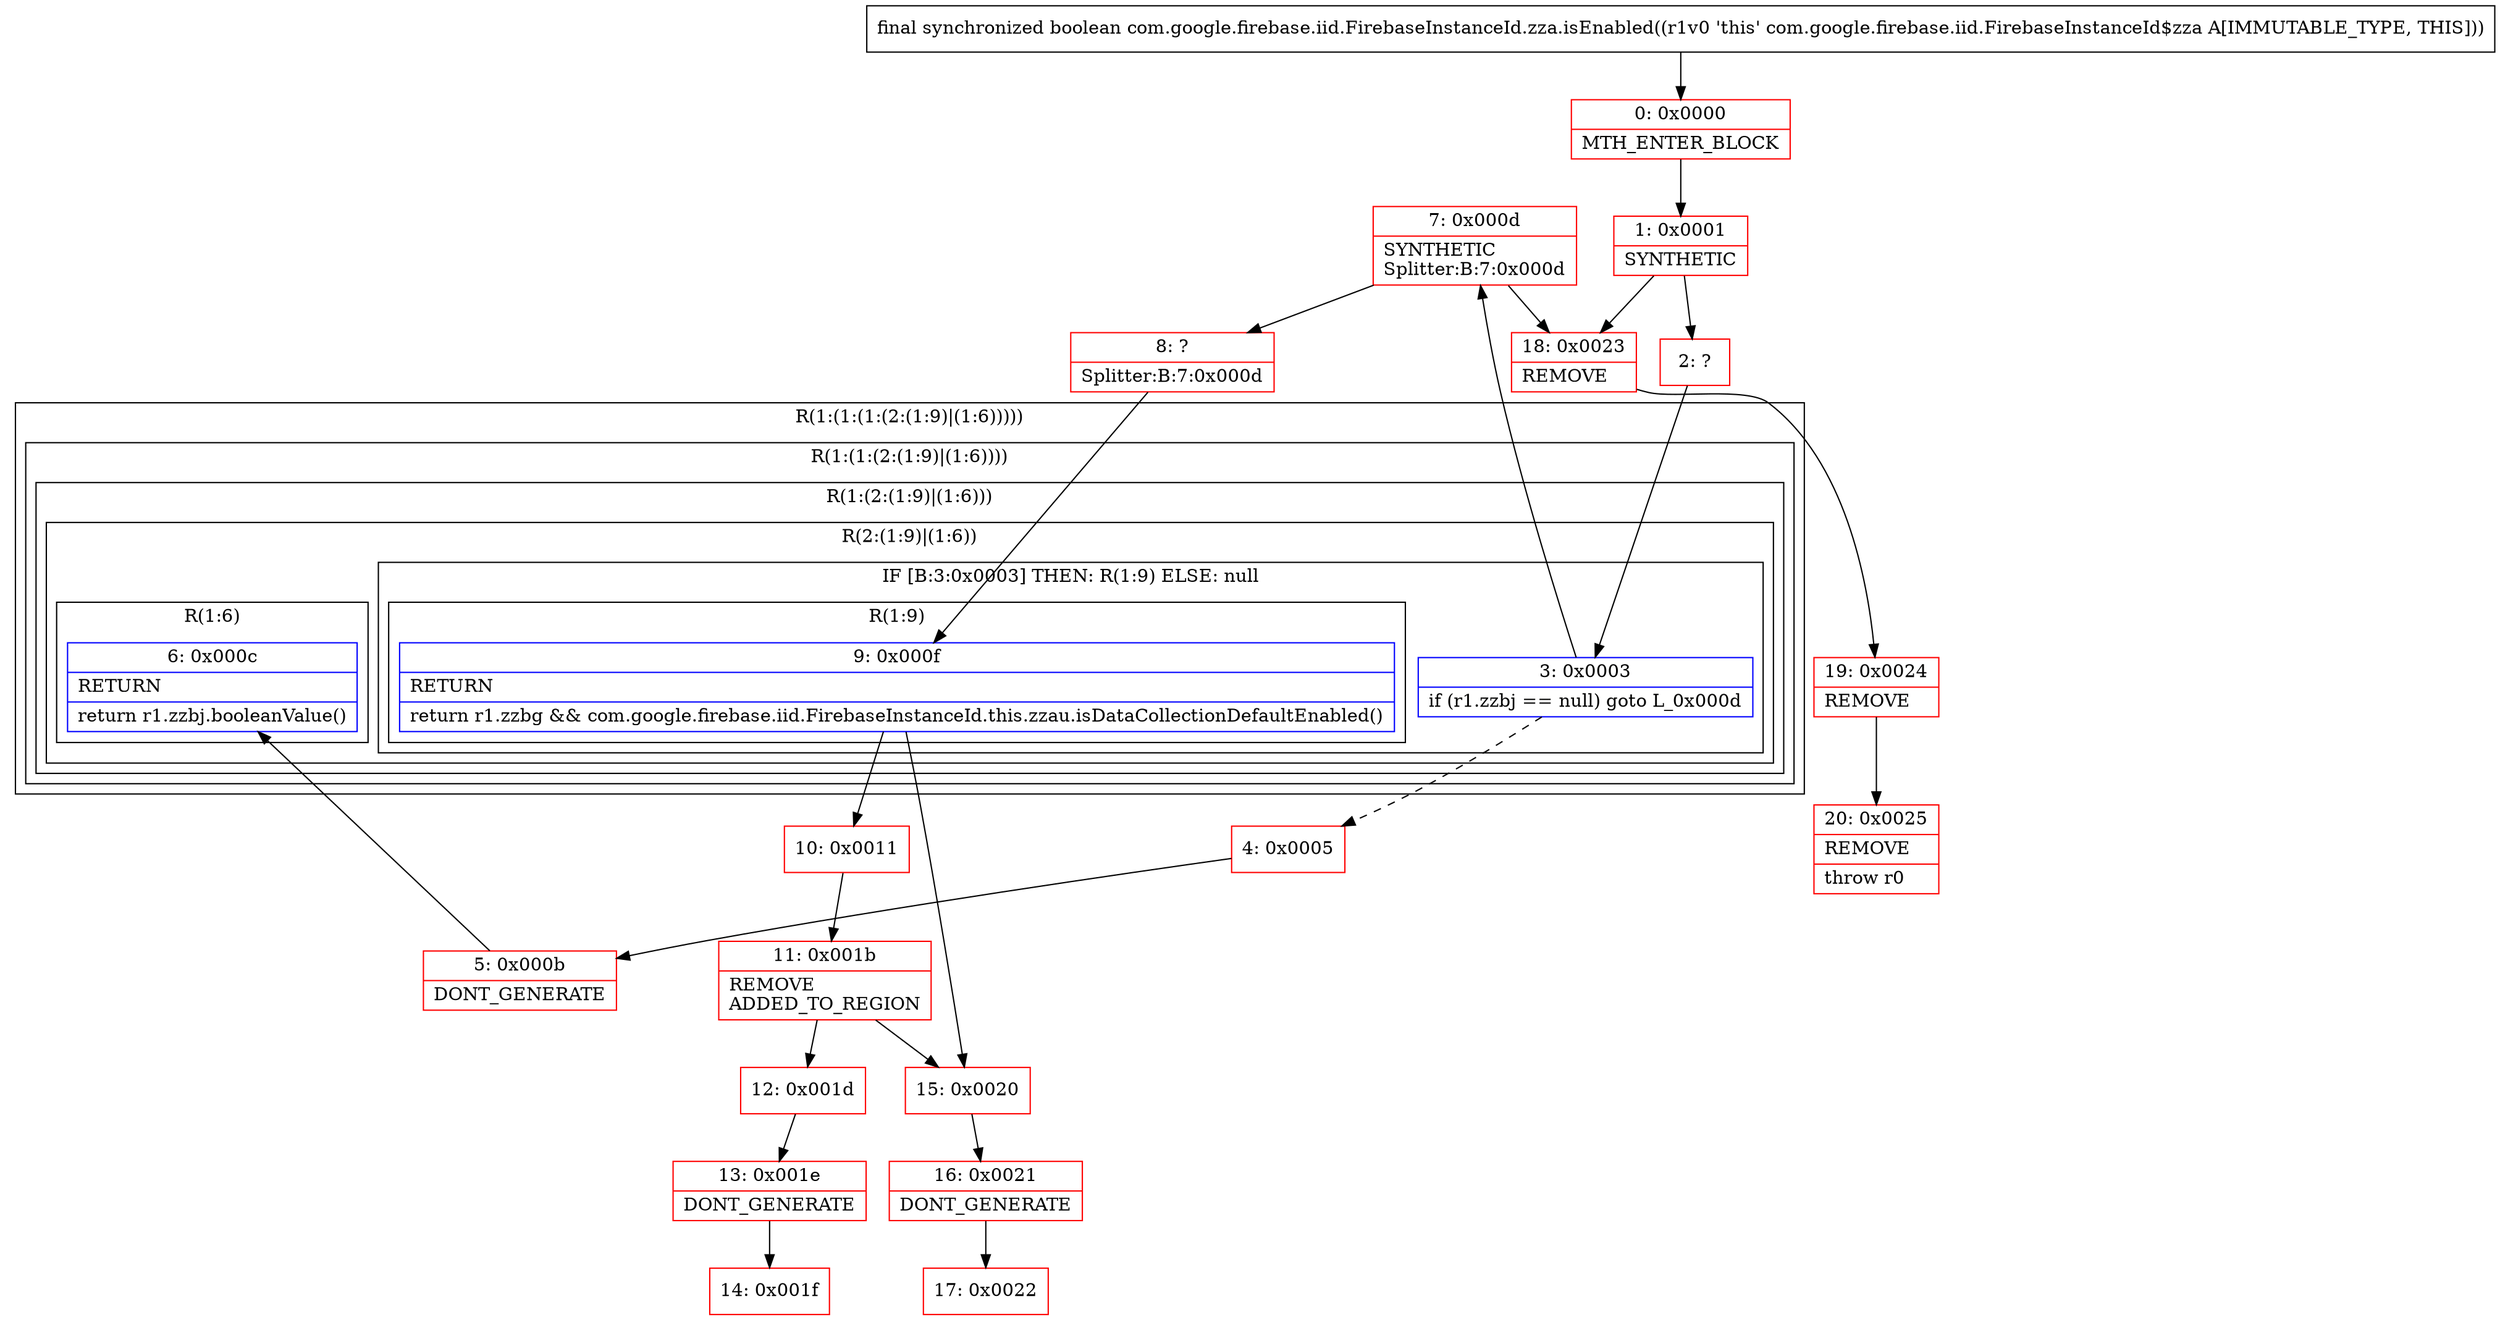 digraph "CFG forcom.google.firebase.iid.FirebaseInstanceId.zza.isEnabled()Z" {
subgraph cluster_Region_2127288753 {
label = "R(1:(1:(1:(2:(1:9)|(1:6)))))";
node [shape=record,color=blue];
subgraph cluster_Region_612522237 {
label = "R(1:(1:(2:(1:9)|(1:6))))";
node [shape=record,color=blue];
subgraph cluster_Region_2145744545 {
label = "R(1:(2:(1:9)|(1:6)))";
node [shape=record,color=blue];
subgraph cluster_Region_1210693021 {
label = "R(2:(1:9)|(1:6))";
node [shape=record,color=blue];
subgraph cluster_IfRegion_1754262392 {
label = "IF [B:3:0x0003] THEN: R(1:9) ELSE: null";
node [shape=record,color=blue];
Node_3 [shape=record,label="{3\:\ 0x0003|if (r1.zzbj == null) goto L_0x000d\l}"];
subgraph cluster_Region_1585185572 {
label = "R(1:9)";
node [shape=record,color=blue];
Node_9 [shape=record,label="{9\:\ 0x000f|RETURN\l|return r1.zzbg && com.google.firebase.iid.FirebaseInstanceId.this.zzau.isDataCollectionDefaultEnabled()\l}"];
}
}
subgraph cluster_Region_175646260 {
label = "R(1:6)";
node [shape=record,color=blue];
Node_6 [shape=record,label="{6\:\ 0x000c|RETURN\l|return r1.zzbj.booleanValue()\l}"];
}
}
}
}
}
Node_0 [shape=record,color=red,label="{0\:\ 0x0000|MTH_ENTER_BLOCK\l}"];
Node_1 [shape=record,color=red,label="{1\:\ 0x0001|SYNTHETIC\l}"];
Node_2 [shape=record,color=red,label="{2\:\ ?}"];
Node_4 [shape=record,color=red,label="{4\:\ 0x0005}"];
Node_5 [shape=record,color=red,label="{5\:\ 0x000b|DONT_GENERATE\l}"];
Node_7 [shape=record,color=red,label="{7\:\ 0x000d|SYNTHETIC\lSplitter:B:7:0x000d\l}"];
Node_8 [shape=record,color=red,label="{8\:\ ?|Splitter:B:7:0x000d\l}"];
Node_10 [shape=record,color=red,label="{10\:\ 0x0011}"];
Node_11 [shape=record,color=red,label="{11\:\ 0x001b|REMOVE\lADDED_TO_REGION\l}"];
Node_12 [shape=record,color=red,label="{12\:\ 0x001d}"];
Node_13 [shape=record,color=red,label="{13\:\ 0x001e|DONT_GENERATE\l}"];
Node_14 [shape=record,color=red,label="{14\:\ 0x001f}"];
Node_15 [shape=record,color=red,label="{15\:\ 0x0020}"];
Node_16 [shape=record,color=red,label="{16\:\ 0x0021|DONT_GENERATE\l}"];
Node_17 [shape=record,color=red,label="{17\:\ 0x0022}"];
Node_18 [shape=record,color=red,label="{18\:\ 0x0023|REMOVE\l}"];
Node_19 [shape=record,color=red,label="{19\:\ 0x0024|REMOVE\l}"];
Node_20 [shape=record,color=red,label="{20\:\ 0x0025|REMOVE\l|throw r0\l}"];
MethodNode[shape=record,label="{final synchronized boolean com.google.firebase.iid.FirebaseInstanceId.zza.isEnabled((r1v0 'this' com.google.firebase.iid.FirebaseInstanceId$zza A[IMMUTABLE_TYPE, THIS])) }"];
MethodNode -> Node_0;
Node_3 -> Node_4[style=dashed];
Node_3 -> Node_7;
Node_9 -> Node_10;
Node_9 -> Node_15;
Node_0 -> Node_1;
Node_1 -> Node_2;
Node_1 -> Node_18;
Node_2 -> Node_3;
Node_4 -> Node_5;
Node_5 -> Node_6;
Node_7 -> Node_8;
Node_7 -> Node_18;
Node_8 -> Node_9;
Node_10 -> Node_11;
Node_11 -> Node_12;
Node_11 -> Node_15;
Node_12 -> Node_13;
Node_13 -> Node_14;
Node_15 -> Node_16;
Node_16 -> Node_17;
Node_18 -> Node_19;
Node_19 -> Node_20;
}


